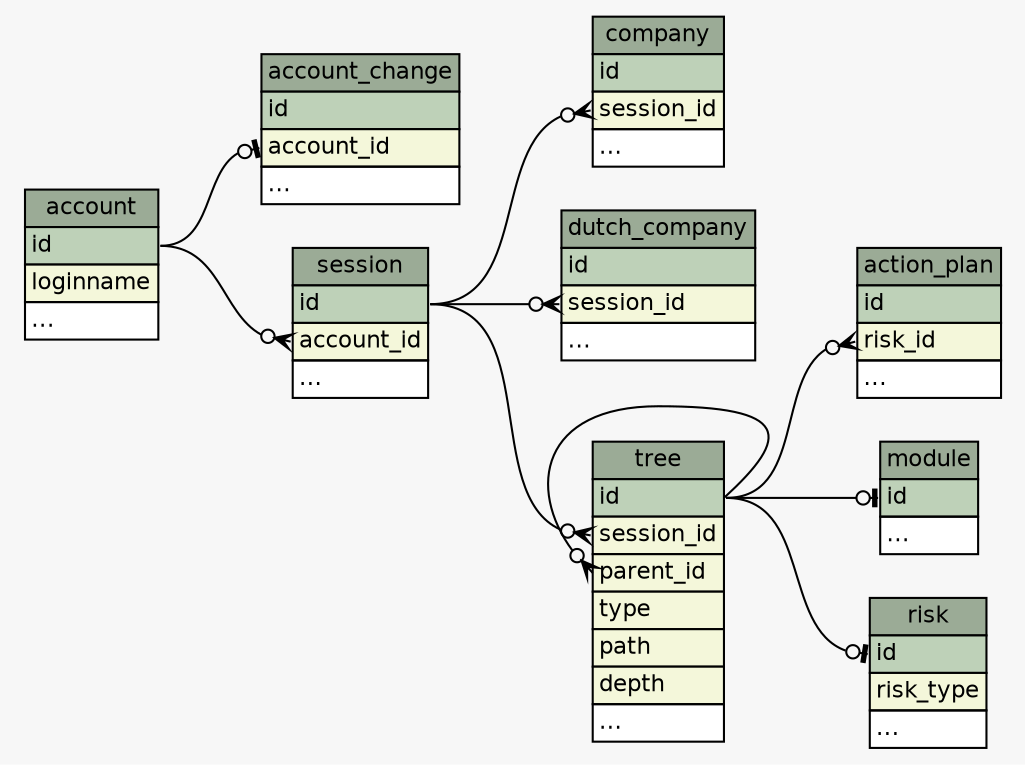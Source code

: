 // dot 2.38.0 on Linux 4.4.10
// SchemaSpy rev 590
digraph "compactRelationshipsDiagram" {
  graph [
    rankdir="RL"
    bgcolor="#f7f7f7"
    labeljust="l"
    nodesep="0.18"
    ranksep="0.46"
    fontname="Helvetica"
    fontsize="11"
  ];
  node [
    fontname="Helvetica"
    fontsize="11"
    shape="plaintext"
  ];
  edge [
    arrowsize="0.8"
  ];
  "account" [
    label=<
    <TABLE BORDER="0" CELLBORDER="1" CELLSPACING="0" BGCOLOR="#ffffff">
      <TR><TD COLSPAN="3" BGCOLOR="#9bab96" ALIGN="CENTER">account</TD></TR>
      <TR><TD PORT="id" COLSPAN="3" BGCOLOR="#bed1b8" ALIGN="LEFT">id</TD></TR>
      <TR><TD PORT="loginname" COLSPAN="3" BGCOLOR="#f4f7da" ALIGN="LEFT">loginname</TD></TR>
      <TR><TD PORT="elipses" COLSPAN="3" ALIGN="LEFT">...</TD></TR>
    </TABLE>>
    tooltip="account"
  ];
  "account_change" [
    label=<
    <TABLE BORDER="0" CELLBORDER="1" CELLSPACING="0" BGCOLOR="#ffffff">
      <TR><TD COLSPAN="3" BGCOLOR="#9bab96" ALIGN="CENTER">account_change</TD></TR>
      <TR><TD PORT="id" COLSPAN="3" BGCOLOR="#bed1b8" ALIGN="LEFT">id</TD></TR>
      <TR><TD PORT="account_id" COLSPAN="3" BGCOLOR="#f4f7da" ALIGN="LEFT">account_id</TD></TR>
      <TR><TD PORT="elipses" COLSPAN="3" ALIGN="LEFT">...</TD></TR>
    </TABLE>>
    tooltip="account_change"
  ];
  "action_plan" [
    label=<
    <TABLE BORDER="0" CELLBORDER="1" CELLSPACING="0" BGCOLOR="#ffffff">
      <TR><TD COLSPAN="3" BGCOLOR="#9bab96" ALIGN="CENTER">action_plan</TD></TR>
      <TR><TD PORT="id" COLSPAN="3" BGCOLOR="#bed1b8" ALIGN="LEFT">id</TD></TR>
      <TR><TD PORT="risk_id" COLSPAN="3" BGCOLOR="#f4f7da" ALIGN="LEFT">risk_id</TD></TR>
      <TR><TD PORT="elipses" COLSPAN="3" ALIGN="LEFT">...</TD></TR>
    </TABLE>>
    tooltip="action_plan"
  ];
  "company" [
    label=<
    <TABLE BORDER="0" CELLBORDER="1" CELLSPACING="0" BGCOLOR="#ffffff">
      <TR><TD COLSPAN="3" BGCOLOR="#9bab96" ALIGN="CENTER">company</TD></TR>
      <TR><TD PORT="id" COLSPAN="3" BGCOLOR="#bed1b8" ALIGN="LEFT">id</TD></TR>
      <TR><TD PORT="session_id" COLSPAN="3" BGCOLOR="#f4f7da" ALIGN="LEFT">session_id</TD></TR>
      <TR><TD PORT="elipses" COLSPAN="3" ALIGN="LEFT">...</TD></TR>
    </TABLE>>
    tooltip="company"
  ];
  "dutch_company" [
    label=<
    <TABLE BORDER="0" CELLBORDER="1" CELLSPACING="0" BGCOLOR="#ffffff">
      <TR><TD COLSPAN="3" BGCOLOR="#9bab96" ALIGN="CENTER">dutch_company</TD></TR>
      <TR><TD PORT="id" COLSPAN="3" BGCOLOR="#bed1b8" ALIGN="LEFT">id</TD></TR>
      <TR><TD PORT="session_id" COLSPAN="3" BGCOLOR="#f4f7da" ALIGN="LEFT">session_id</TD></TR>
      <TR><TD PORT="elipses" COLSPAN="3" ALIGN="LEFT">...</TD></TR>
    </TABLE>>
    tooltip="dutch_company"
  ];
  "module" [
    label=<
    <TABLE BORDER="0" CELLBORDER="1" CELLSPACING="0" BGCOLOR="#ffffff">
      <TR><TD COLSPAN="3" BGCOLOR="#9bab96" ALIGN="CENTER">module</TD></TR>
      <TR><TD PORT="id" COLSPAN="3" BGCOLOR="#bed1b8" ALIGN="LEFT">id</TD></TR>
      <TR><TD PORT="elipses" COLSPAN="3" ALIGN="LEFT">...</TD></TR>
    </TABLE>>
    tooltip="module"
  ];
  "risk" [
    label=<
    <TABLE BORDER="0" CELLBORDER="1" CELLSPACING="0" BGCOLOR="#ffffff">
      <TR><TD COLSPAN="3" BGCOLOR="#9bab96" ALIGN="CENTER">risk</TD></TR>
      <TR><TD PORT="id" COLSPAN="3" BGCOLOR="#bed1b8" ALIGN="LEFT">id</TD></TR>
      <TR><TD PORT="risk_type" COLSPAN="3" BGCOLOR="#f4f7da" ALIGN="LEFT">risk_type</TD></TR>
      <TR><TD PORT="elipses" COLSPAN="3" ALIGN="LEFT">...</TD></TR>
    </TABLE>>
    tooltip="risk"
  ];
  "session" [
    label=<
    <TABLE BORDER="0" CELLBORDER="1" CELLSPACING="0" BGCOLOR="#ffffff">
      <TR><TD COLSPAN="3" BGCOLOR="#9bab96" ALIGN="CENTER">session</TD></TR>
      <TR><TD PORT="id" COLSPAN="3" BGCOLOR="#bed1b8" ALIGN="LEFT">id</TD></TR>
      <TR><TD PORT="account_id" COLSPAN="3" BGCOLOR="#f4f7da" ALIGN="LEFT">account_id</TD></TR>
      <TR><TD PORT="elipses" COLSPAN="3" ALIGN="LEFT">...</TD></TR>
    </TABLE>>
    tooltip="session"
  ];
  "tree" [
    label=<
    <TABLE BORDER="0" CELLBORDER="1" CELLSPACING="0" BGCOLOR="#ffffff">
      <TR><TD COLSPAN="3" BGCOLOR="#9bab96" ALIGN="CENTER">tree</TD></TR>
      <TR><TD PORT="id" COLSPAN="3" BGCOLOR="#bed1b8" ALIGN="LEFT">id</TD></TR>
      <TR><TD PORT="session_id" COLSPAN="3" BGCOLOR="#f4f7da" ALIGN="LEFT">session_id</TD></TR>
      <TR><TD PORT="parent_id" COLSPAN="3" BGCOLOR="#f4f7da" ALIGN="LEFT">parent_id</TD></TR>
      <TR><TD PORT="type" COLSPAN="3" BGCOLOR="#f4f7da" ALIGN="LEFT">type</TD></TR>
      <TR><TD PORT="path" COLSPAN="3" BGCOLOR="#f4f7da" ALIGN="LEFT">path</TD></TR>
      <TR><TD PORT="depth" COLSPAN="3" BGCOLOR="#f4f7da" ALIGN="LEFT">depth</TD></TR>
      <TR><TD PORT="elipses" COLSPAN="3" ALIGN="LEFT">...</TD></TR>
    </TABLE>>
    tooltip="tree"
  ];
  "account_change":"account_id":w -> "account":"id":e [arrowhead=none dir=back arrowtail=teeodot];
  "action_plan":"risk_id":w -> "tree":"id":e [arrowhead=none dir=back arrowtail=crowodot];
  "company":"session_id":w -> "session":"id":e [arrowhead=none dir=back arrowtail=crowodot];
  "dutch_company":"session_id":w -> "session":"id":e [arrowhead=none dir=back arrowtail=crowodot];
  "module":"id":w -> "tree":"id":e [arrowhead=none dir=back arrowtail=teeodot];
  "risk":"id":w -> "tree":"id":e [arrowhead=none dir=back arrowtail=teeodot];
  "session":"account_id":w -> "account":"id":e [arrowhead=none dir=back arrowtail=crowodot];
  "tree":"parent_id":w -> "tree":"id":e [arrowhead=none dir=back arrowtail=crowodot];
  "tree":"session_id":w -> "session":"id":e [arrowhead=none dir=back arrowtail=crowodot];
}
